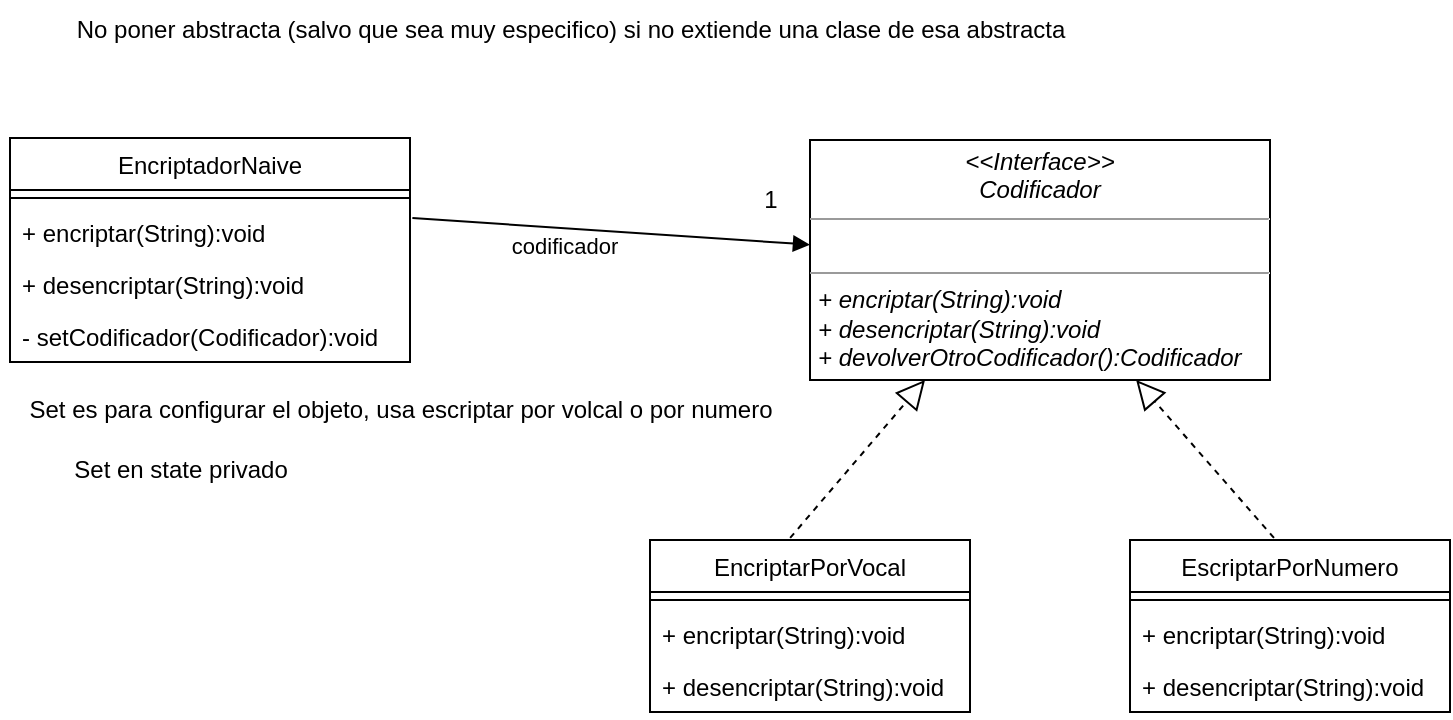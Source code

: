 <mxfile version="20.6.0" type="github">
  <diagram id="C5RBs43oDa-KdzZeNtuy" name="Page-1">
    <mxGraphModel dx="1695" dy="450" grid="1" gridSize="10" guides="1" tooltips="1" connect="1" arrows="1" fold="1" page="1" pageScale="1" pageWidth="827" pageHeight="1169" math="0" shadow="0">
      <root>
        <mxCell id="WIyWlLk6GJQsqaUBKTNV-0" />
        <mxCell id="WIyWlLk6GJQsqaUBKTNV-1" parent="WIyWlLk6GJQsqaUBKTNV-0" />
        <mxCell id="_ivvo_BZTXWwrBM0a686-4" value="&lt;p style=&quot;margin:0px;margin-top:4px;text-align:center;&quot;&gt;&lt;i&gt;&amp;lt;&amp;lt;Interface&amp;gt;&amp;gt;&lt;br&gt;Codificador&lt;/i&gt;&lt;/p&gt;&lt;hr size=&quot;1&quot;&gt;&lt;p style=&quot;margin:0px;margin-left:4px;&quot;&gt;&lt;i&gt;&lt;br&gt;&lt;/i&gt;&lt;/p&gt;&lt;hr size=&quot;1&quot;&gt;&lt;p style=&quot;margin:0px;margin-left:4px;&quot;&gt;&lt;i&gt;+ encriptar(String):void&lt;/i&gt;&lt;/p&gt;&lt;p style=&quot;margin:0px;margin-left:4px;&quot;&gt;&lt;i&gt;+ desencriptar(String):void&lt;/i&gt;&lt;/p&gt;&lt;p style=&quot;margin:0px;margin-left:4px;&quot;&gt;&lt;i&gt;+ devolverOtroCodificador():Codificador&lt;/i&gt;&lt;/p&gt;" style="verticalAlign=top;align=left;overflow=fill;fontSize=12;fontFamily=Helvetica;html=1;" parent="WIyWlLk6GJQsqaUBKTNV-1" vertex="1">
          <mxGeometry x="400" y="120" width="230" height="120" as="geometry" />
        </mxCell>
        <mxCell id="_ivvo_BZTXWwrBM0a686-5" value="EncriptadorNaive" style="swimlane;fontStyle=0;align=center;verticalAlign=top;childLayout=stackLayout;horizontal=1;startSize=26;horizontalStack=0;resizeParent=1;resizeParentMax=0;resizeLast=0;collapsible=1;marginBottom=0;" parent="WIyWlLk6GJQsqaUBKTNV-1" vertex="1">
          <mxGeometry y="119" width="200" height="112" as="geometry" />
        </mxCell>
        <mxCell id="_ivvo_BZTXWwrBM0a686-7" value="" style="line;strokeWidth=1;fillColor=none;align=left;verticalAlign=middle;spacingTop=-1;spacingLeft=3;spacingRight=3;rotatable=0;labelPosition=right;points=[];portConstraint=eastwest;strokeColor=inherit;" parent="_ivvo_BZTXWwrBM0a686-5" vertex="1">
          <mxGeometry y="26" width="200" height="8" as="geometry" />
        </mxCell>
        <mxCell id="_ivvo_BZTXWwrBM0a686-8" value="+ encriptar(String):void" style="text;strokeColor=none;fillColor=none;align=left;verticalAlign=top;spacingLeft=4;spacingRight=4;overflow=hidden;rotatable=0;points=[[0,0.5],[1,0.5]];portConstraint=eastwest;" parent="_ivvo_BZTXWwrBM0a686-5" vertex="1">
          <mxGeometry y="34" width="200" height="26" as="geometry" />
        </mxCell>
        <mxCell id="_ivvo_BZTXWwrBM0a686-9" value="+ desencriptar(String):void" style="text;strokeColor=none;fillColor=none;align=left;verticalAlign=top;spacingLeft=4;spacingRight=4;overflow=hidden;rotatable=0;points=[[0,0.5],[1,0.5]];portConstraint=eastwest;" parent="_ivvo_BZTXWwrBM0a686-5" vertex="1">
          <mxGeometry y="60" width="200" height="26" as="geometry" />
        </mxCell>
        <mxCell id="PS08aVub-pZBoQ652asR-0" value="- setCodificador(Codificador):void" style="text;strokeColor=none;fillColor=none;align=left;verticalAlign=top;spacingLeft=4;spacingRight=4;overflow=hidden;rotatable=0;points=[[0,0.5],[1,0.5]];portConstraint=eastwest;" parent="_ivvo_BZTXWwrBM0a686-5" vertex="1">
          <mxGeometry y="86" width="200" height="26" as="geometry" />
        </mxCell>
        <mxCell id="_ivvo_BZTXWwrBM0a686-17" value="codificador" style="html=1;verticalAlign=bottom;endArrow=block;rounded=0;exitX=1.006;exitY=0.231;exitDx=0;exitDy=0;exitPerimeter=0;entryX=0;entryY=0.436;entryDx=0;entryDy=0;entryPerimeter=0;" parent="WIyWlLk6GJQsqaUBKTNV-1" source="_ivvo_BZTXWwrBM0a686-8" target="_ivvo_BZTXWwrBM0a686-4" edge="1">
          <mxGeometry x="-0.227" y="-18" width="80" relative="1" as="geometry">
            <mxPoint x="240" y="162.5" as="sourcePoint" />
            <mxPoint x="320" y="162.5" as="targetPoint" />
            <mxPoint as="offset" />
          </mxGeometry>
        </mxCell>
        <mxCell id="_ivvo_BZTXWwrBM0a686-18" value="1" style="text;html=1;align=center;verticalAlign=middle;resizable=0;points=[];autosize=1;strokeColor=none;fillColor=none;" parent="WIyWlLk6GJQsqaUBKTNV-1" vertex="1">
          <mxGeometry x="365" y="135" width="30" height="30" as="geometry" />
        </mxCell>
        <mxCell id="_ivvo_BZTXWwrBM0a686-19" value="EncriptarPorVocal" style="swimlane;fontStyle=0;align=center;verticalAlign=top;childLayout=stackLayout;horizontal=1;startSize=26;horizontalStack=0;resizeParent=1;resizeParentMax=0;resizeLast=0;collapsible=1;marginBottom=0;" parent="WIyWlLk6GJQsqaUBKTNV-1" vertex="1">
          <mxGeometry x="320" y="320" width="160" height="86" as="geometry" />
        </mxCell>
        <mxCell id="_ivvo_BZTXWwrBM0a686-21" value="" style="line;strokeWidth=1;fillColor=none;align=left;verticalAlign=middle;spacingTop=-1;spacingLeft=3;spacingRight=3;rotatable=0;labelPosition=right;points=[];portConstraint=eastwest;strokeColor=inherit;" parent="_ivvo_BZTXWwrBM0a686-19" vertex="1">
          <mxGeometry y="26" width="160" height="8" as="geometry" />
        </mxCell>
        <mxCell id="_ivvo_BZTXWwrBM0a686-24" value="+ encriptar(String):void" style="text;strokeColor=none;fillColor=none;align=left;verticalAlign=top;spacingLeft=4;spacingRight=4;overflow=hidden;rotatable=0;points=[[0,0.5],[1,0.5]];portConstraint=eastwest;" parent="_ivvo_BZTXWwrBM0a686-19" vertex="1">
          <mxGeometry y="34" width="160" height="26" as="geometry" />
        </mxCell>
        <mxCell id="_ivvo_BZTXWwrBM0a686-25" value="+ desencriptar(String):void" style="text;strokeColor=none;fillColor=none;align=left;verticalAlign=top;spacingLeft=4;spacingRight=4;overflow=hidden;rotatable=0;points=[[0,0.5],[1,0.5]];portConstraint=eastwest;" parent="_ivvo_BZTXWwrBM0a686-19" vertex="1">
          <mxGeometry y="60" width="160" height="26" as="geometry" />
        </mxCell>
        <mxCell id="_ivvo_BZTXWwrBM0a686-26" value="EscriptarPorNumero" style="swimlane;fontStyle=0;align=center;verticalAlign=top;childLayout=stackLayout;horizontal=1;startSize=26;horizontalStack=0;resizeParent=1;resizeParentMax=0;resizeLast=0;collapsible=1;marginBottom=0;" parent="WIyWlLk6GJQsqaUBKTNV-1" vertex="1">
          <mxGeometry x="560" y="320" width="160" height="86" as="geometry" />
        </mxCell>
        <mxCell id="_ivvo_BZTXWwrBM0a686-27" value="" style="line;strokeWidth=1;fillColor=none;align=left;verticalAlign=middle;spacingTop=-1;spacingLeft=3;spacingRight=3;rotatable=0;labelPosition=right;points=[];portConstraint=eastwest;strokeColor=inherit;" parent="_ivvo_BZTXWwrBM0a686-26" vertex="1">
          <mxGeometry y="26" width="160" height="8" as="geometry" />
        </mxCell>
        <mxCell id="_ivvo_BZTXWwrBM0a686-28" value="+ encriptar(String):void" style="text;strokeColor=none;fillColor=none;align=left;verticalAlign=top;spacingLeft=4;spacingRight=4;overflow=hidden;rotatable=0;points=[[0,0.5],[1,0.5]];portConstraint=eastwest;" parent="_ivvo_BZTXWwrBM0a686-26" vertex="1">
          <mxGeometry y="34" width="160" height="26" as="geometry" />
        </mxCell>
        <mxCell id="_ivvo_BZTXWwrBM0a686-29" value="+ desencriptar(String):void" style="text;strokeColor=none;fillColor=none;align=left;verticalAlign=top;spacingLeft=4;spacingRight=4;overflow=hidden;rotatable=0;points=[[0,0.5],[1,0.5]];portConstraint=eastwest;" parent="_ivvo_BZTXWwrBM0a686-26" vertex="1">
          <mxGeometry y="60" width="160" height="26" as="geometry" />
        </mxCell>
        <mxCell id="_ivvo_BZTXWwrBM0a686-30" value="" style="endArrow=block;dashed=1;endFill=0;endSize=12;html=1;rounded=0;exitX=0.438;exitY=-0.012;exitDx=0;exitDy=0;exitPerimeter=0;entryX=0.25;entryY=1;entryDx=0;entryDy=0;" parent="WIyWlLk6GJQsqaUBKTNV-1" source="_ivvo_BZTXWwrBM0a686-19" target="_ivvo_BZTXWwrBM0a686-4" edge="1">
          <mxGeometry width="160" relative="1" as="geometry">
            <mxPoint x="334" y="280" as="sourcePoint" />
            <mxPoint x="494" y="280" as="targetPoint" />
          </mxGeometry>
        </mxCell>
        <mxCell id="_ivvo_BZTXWwrBM0a686-31" value="" style="endArrow=block;dashed=1;endFill=0;endSize=12;html=1;rounded=0;exitX=0.45;exitY=-0.012;exitDx=0;exitDy=0;exitPerimeter=0;entryX=0.709;entryY=1;entryDx=0;entryDy=0;entryPerimeter=0;" parent="WIyWlLk6GJQsqaUBKTNV-1" source="_ivvo_BZTXWwrBM0a686-26" edge="1" target="_ivvo_BZTXWwrBM0a686-4">
          <mxGeometry width="160" relative="1" as="geometry">
            <mxPoint x="550" y="270" as="sourcePoint" />
            <mxPoint x="560" y="230" as="targetPoint" />
          </mxGeometry>
        </mxCell>
        <mxCell id="PS08aVub-pZBoQ652asR-1" value="No poner abstracta (salvo que sea muy especifico) si no extiende una clase de esa abstracta" style="text;html=1;align=center;verticalAlign=middle;resizable=0;points=[];autosize=1;strokeColor=none;fillColor=none;" parent="WIyWlLk6GJQsqaUBKTNV-1" vertex="1">
          <mxGeometry x="20" y="50" width="520" height="30" as="geometry" />
        </mxCell>
        <mxCell id="PS08aVub-pZBoQ652asR-2" value="Set es para configurar el objeto, usa escriptar por volcal o por numero" style="text;html=1;align=center;verticalAlign=middle;resizable=0;points=[];autosize=1;strokeColor=none;fillColor=none;" parent="WIyWlLk6GJQsqaUBKTNV-1" vertex="1">
          <mxGeometry x="-5" y="240" width="400" height="30" as="geometry" />
        </mxCell>
        <mxCell id="PS08aVub-pZBoQ652asR-3" value="Set en state privado" style="text;html=1;align=center;verticalAlign=middle;resizable=0;points=[];autosize=1;strokeColor=none;fillColor=none;" parent="WIyWlLk6GJQsqaUBKTNV-1" vertex="1">
          <mxGeometry x="20" y="270" width="130" height="30" as="geometry" />
        </mxCell>
      </root>
    </mxGraphModel>
  </diagram>
</mxfile>
